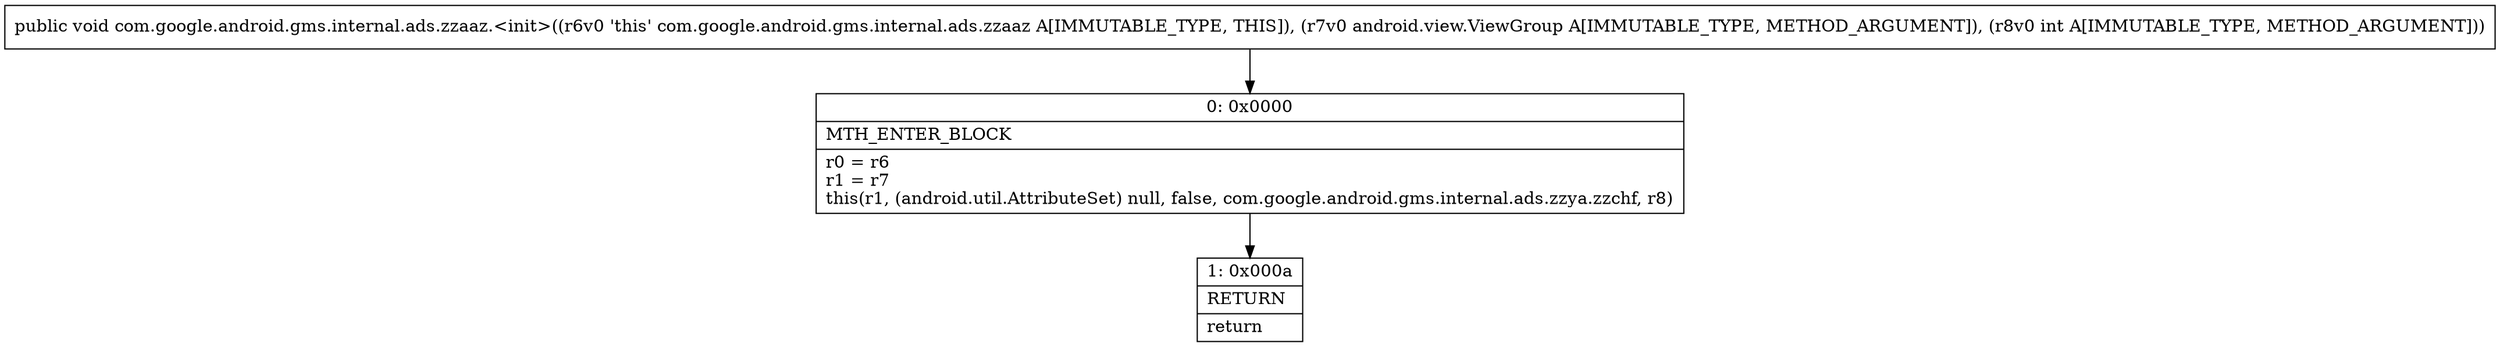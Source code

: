 digraph "CFG forcom.google.android.gms.internal.ads.zzaaz.\<init\>(Landroid\/view\/ViewGroup;I)V" {
Node_0 [shape=record,label="{0\:\ 0x0000|MTH_ENTER_BLOCK\l|r0 = r6\lr1 = r7\lthis(r1, (android.util.AttributeSet) null, false, com.google.android.gms.internal.ads.zzya.zzchf, r8)\l}"];
Node_1 [shape=record,label="{1\:\ 0x000a|RETURN\l|return\l}"];
MethodNode[shape=record,label="{public void com.google.android.gms.internal.ads.zzaaz.\<init\>((r6v0 'this' com.google.android.gms.internal.ads.zzaaz A[IMMUTABLE_TYPE, THIS]), (r7v0 android.view.ViewGroup A[IMMUTABLE_TYPE, METHOD_ARGUMENT]), (r8v0 int A[IMMUTABLE_TYPE, METHOD_ARGUMENT])) }"];
MethodNode -> Node_0;
Node_0 -> Node_1;
}

